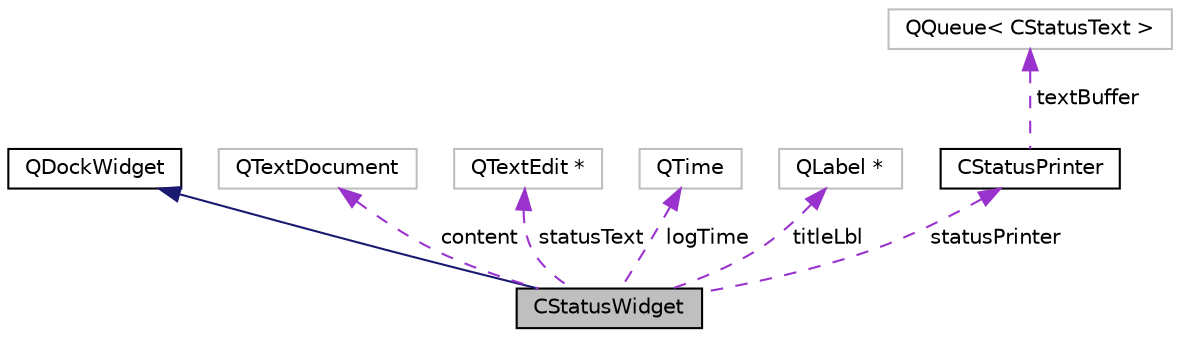digraph "CStatusWidget"
{
 // INTERACTIVE_SVG=YES
  edge [fontname="Helvetica",fontsize="10",labelfontname="Helvetica",labelfontsize="10"];
  node [fontname="Helvetica",fontsize="10",shape=record];
  Node1 [label="CStatusWidget",height=0.2,width=0.4,color="black", fillcolor="grey75", style="filled", fontcolor="black"];
  Node2 -> Node1 [dir="back",color="midnightblue",fontsize="10",style="solid",fontname="Helvetica"];
  Node2 [label="QDockWidget",height=0.2,width=0.4,color="black", fillcolor="white", style="filled",URL="$d3/db7/class_q_dock_widget.html"];
  Node3 -> Node1 [dir="back",color="darkorchid3",fontsize="10",style="dashed",label=" content" ,fontname="Helvetica"];
  Node3 [label="QTextDocument",height=0.2,width=0.4,color="grey75", fillcolor="white", style="filled"];
  Node4 -> Node1 [dir="back",color="darkorchid3",fontsize="10",style="dashed",label=" statusText" ,fontname="Helvetica"];
  Node4 [label="QTextEdit *",height=0.2,width=0.4,color="grey75", fillcolor="white", style="filled"];
  Node5 -> Node1 [dir="back",color="darkorchid3",fontsize="10",style="dashed",label=" logTime" ,fontname="Helvetica"];
  Node5 [label="QTime",height=0.2,width=0.4,color="grey75", fillcolor="white", style="filled"];
  Node6 -> Node1 [dir="back",color="darkorchid3",fontsize="10",style="dashed",label=" titleLbl" ,fontname="Helvetica"];
  Node6 [label="QLabel *",height=0.2,width=0.4,color="grey75", fillcolor="white", style="filled"];
  Node7 -> Node1 [dir="back",color="darkorchid3",fontsize="10",style="dashed",label=" statusPrinter" ,fontname="Helvetica"];
  Node7 [label="CStatusPrinter",height=0.2,width=0.4,color="black", fillcolor="white", style="filled",URL="$da/da5/class_c_status_printer.html"];
  Node8 -> Node7 [dir="back",color="darkorchid3",fontsize="10",style="dashed",label=" textBuffer" ,fontname="Helvetica"];
  Node8 [label="QQueue\< CStatusText \>",height=0.2,width=0.4,color="grey75", fillcolor="white", style="filled"];
}

